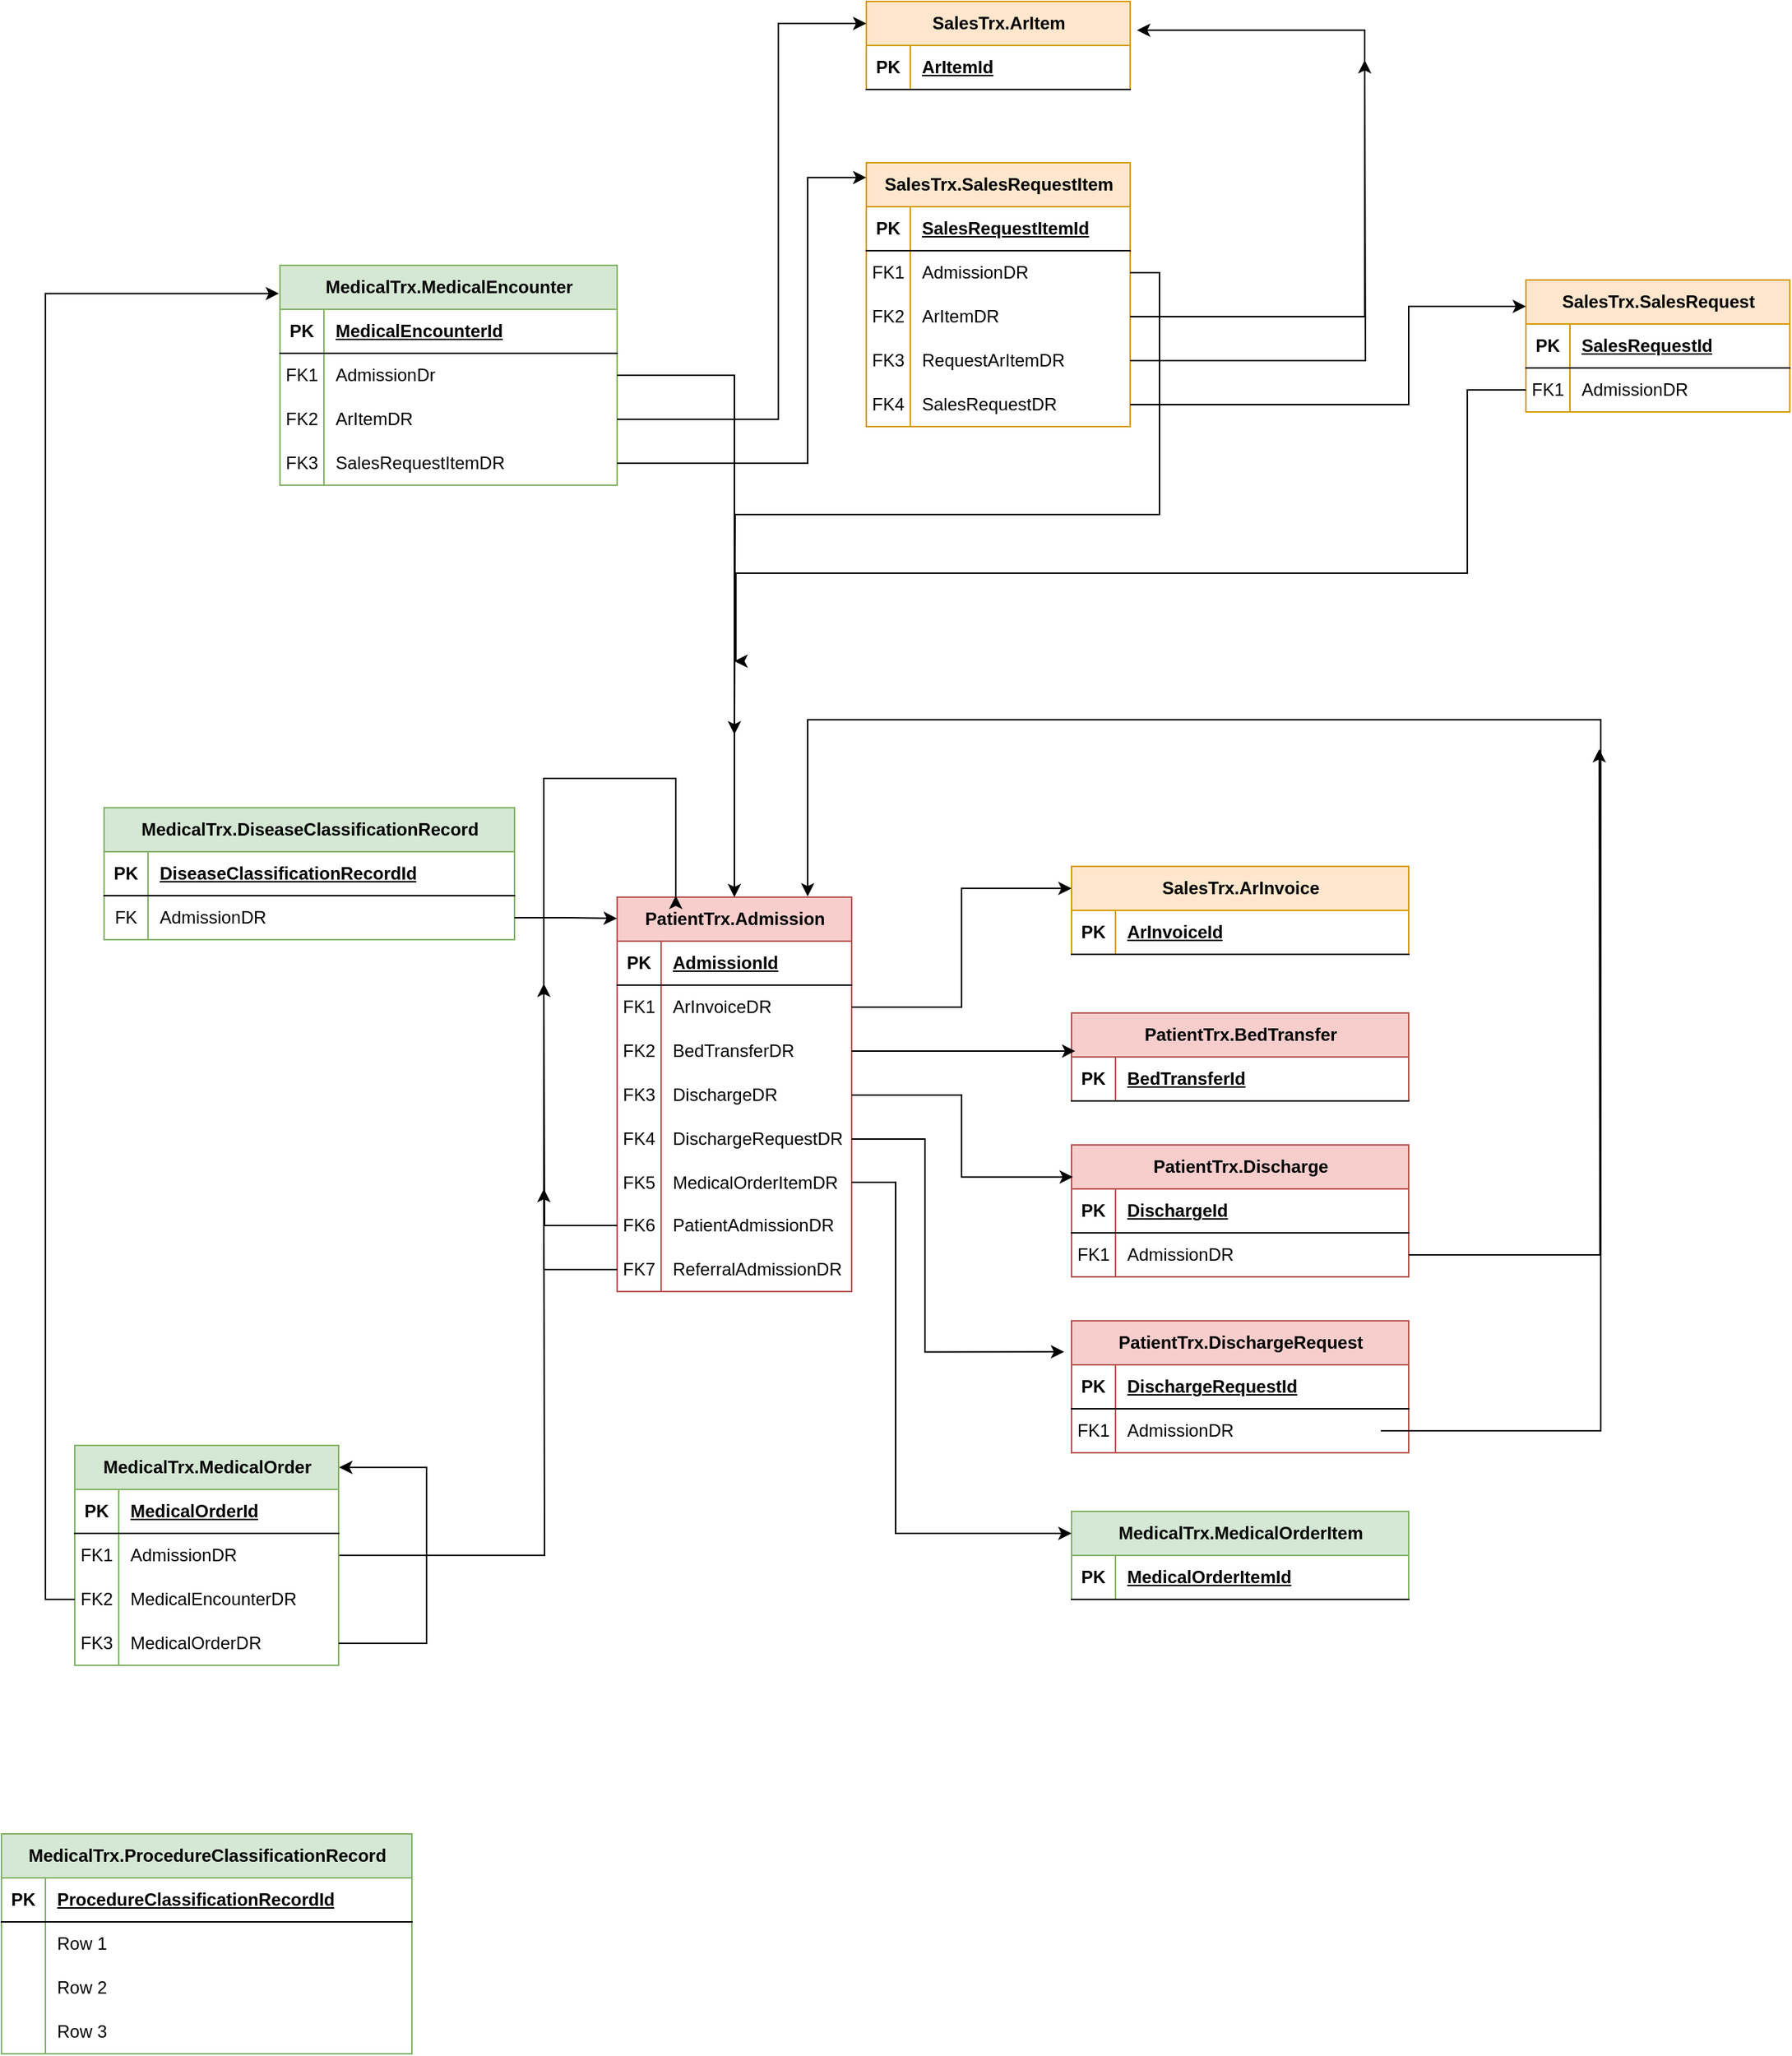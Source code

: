 <mxfile version="24.5.5" type="github">
  <diagram id="C5RBs43oDa-KdzZeNtuy" name="Page-1">
    <mxGraphModel dx="993" dy="483" grid="1" gridSize="10" guides="1" tooltips="1" connect="1" arrows="1" fold="1" page="1" pageScale="1" pageWidth="3300" pageHeight="4681" math="0" shadow="0">
      <root>
        <mxCell id="WIyWlLk6GJQsqaUBKTNV-0" />
        <mxCell id="WIyWlLk6GJQsqaUBKTNV-1" parent="WIyWlLk6GJQsqaUBKTNV-0" />
        <mxCell id="2SCLDkZJ4T4hm4JY7Ien-111" value="PatientTrx.Admission" style="shape=table;startSize=30;container=1;collapsible=1;childLayout=tableLayout;fixedRows=1;rowLines=0;fontStyle=1;align=center;resizeLast=1;html=1;fillColor=#f8cecc;strokeColor=#b85450;" parent="WIyWlLk6GJQsqaUBKTNV-1" vertex="1">
          <mxGeometry x="880" y="871" width="160" height="269" as="geometry" />
        </mxCell>
        <mxCell id="2SCLDkZJ4T4hm4JY7Ien-112" value="" style="shape=tableRow;horizontal=0;startSize=0;swimlaneHead=0;swimlaneBody=0;fillColor=none;collapsible=0;dropTarget=0;points=[[0,0.5],[1,0.5]];portConstraint=eastwest;top=0;left=0;right=0;bottom=1;" parent="2SCLDkZJ4T4hm4JY7Ien-111" vertex="1">
          <mxGeometry y="30" width="160" height="30" as="geometry" />
        </mxCell>
        <mxCell id="2SCLDkZJ4T4hm4JY7Ien-113" value="PK" style="shape=partialRectangle;connectable=0;fillColor=none;top=0;left=0;bottom=0;right=0;fontStyle=1;overflow=hidden;whiteSpace=wrap;html=1;" parent="2SCLDkZJ4T4hm4JY7Ien-112" vertex="1">
          <mxGeometry width="30" height="30" as="geometry">
            <mxRectangle width="30" height="30" as="alternateBounds" />
          </mxGeometry>
        </mxCell>
        <mxCell id="2SCLDkZJ4T4hm4JY7Ien-114" value="AdmissionId" style="shape=partialRectangle;connectable=0;fillColor=none;top=0;left=0;bottom=0;right=0;align=left;spacingLeft=6;fontStyle=5;overflow=hidden;whiteSpace=wrap;html=1;" parent="2SCLDkZJ4T4hm4JY7Ien-112" vertex="1">
          <mxGeometry x="30" width="130" height="30" as="geometry">
            <mxRectangle width="130" height="30" as="alternateBounds" />
          </mxGeometry>
        </mxCell>
        <mxCell id="2SCLDkZJ4T4hm4JY7Ien-115" value="" style="shape=tableRow;horizontal=0;startSize=0;swimlaneHead=0;swimlaneBody=0;fillColor=none;collapsible=0;dropTarget=0;points=[[0,0.5],[1,0.5]];portConstraint=eastwest;top=0;left=0;right=0;bottom=0;" parent="2SCLDkZJ4T4hm4JY7Ien-111" vertex="1">
          <mxGeometry y="60" width="160" height="30" as="geometry" />
        </mxCell>
        <mxCell id="2SCLDkZJ4T4hm4JY7Ien-116" value="FK1" style="shape=partialRectangle;connectable=0;fillColor=none;top=0;left=0;bottom=0;right=0;editable=1;overflow=hidden;whiteSpace=wrap;html=1;" parent="2SCLDkZJ4T4hm4JY7Ien-115" vertex="1">
          <mxGeometry width="30" height="30" as="geometry">
            <mxRectangle width="30" height="30" as="alternateBounds" />
          </mxGeometry>
        </mxCell>
        <mxCell id="2SCLDkZJ4T4hm4JY7Ien-117" value="ArInvoiceDR" style="shape=partialRectangle;connectable=0;fillColor=none;top=0;left=0;bottom=0;right=0;align=left;spacingLeft=6;overflow=hidden;whiteSpace=wrap;html=1;" parent="2SCLDkZJ4T4hm4JY7Ien-115" vertex="1">
          <mxGeometry x="30" width="130" height="30" as="geometry">
            <mxRectangle width="130" height="30" as="alternateBounds" />
          </mxGeometry>
        </mxCell>
        <mxCell id="2SCLDkZJ4T4hm4JY7Ien-118" value="" style="shape=tableRow;horizontal=0;startSize=0;swimlaneHead=0;swimlaneBody=0;fillColor=none;collapsible=0;dropTarget=0;points=[[0,0.5],[1,0.5]];portConstraint=eastwest;top=0;left=0;right=0;bottom=0;" parent="2SCLDkZJ4T4hm4JY7Ien-111" vertex="1">
          <mxGeometry y="90" width="160" height="30" as="geometry" />
        </mxCell>
        <mxCell id="2SCLDkZJ4T4hm4JY7Ien-119" value="FK2" style="shape=partialRectangle;connectable=0;fillColor=none;top=0;left=0;bottom=0;right=0;editable=1;overflow=hidden;whiteSpace=wrap;html=1;" parent="2SCLDkZJ4T4hm4JY7Ien-118" vertex="1">
          <mxGeometry width="30" height="30" as="geometry">
            <mxRectangle width="30" height="30" as="alternateBounds" />
          </mxGeometry>
        </mxCell>
        <mxCell id="2SCLDkZJ4T4hm4JY7Ien-120" value="BedTransferDR" style="shape=partialRectangle;connectable=0;fillColor=none;top=0;left=0;bottom=0;right=0;align=left;spacingLeft=6;overflow=hidden;whiteSpace=wrap;html=1;" parent="2SCLDkZJ4T4hm4JY7Ien-118" vertex="1">
          <mxGeometry x="30" width="130" height="30" as="geometry">
            <mxRectangle width="130" height="30" as="alternateBounds" />
          </mxGeometry>
        </mxCell>
        <mxCell id="2SCLDkZJ4T4hm4JY7Ien-121" value="" style="shape=tableRow;horizontal=0;startSize=0;swimlaneHead=0;swimlaneBody=0;fillColor=none;collapsible=0;dropTarget=0;points=[[0,0.5],[1,0.5]];portConstraint=eastwest;top=0;left=0;right=0;bottom=0;" parent="2SCLDkZJ4T4hm4JY7Ien-111" vertex="1">
          <mxGeometry y="120" width="160" height="30" as="geometry" />
        </mxCell>
        <mxCell id="2SCLDkZJ4T4hm4JY7Ien-122" value="FK3" style="shape=partialRectangle;connectable=0;fillColor=none;top=0;left=0;bottom=0;right=0;editable=1;overflow=hidden;whiteSpace=wrap;html=1;" parent="2SCLDkZJ4T4hm4JY7Ien-121" vertex="1">
          <mxGeometry width="30" height="30" as="geometry">
            <mxRectangle width="30" height="30" as="alternateBounds" />
          </mxGeometry>
        </mxCell>
        <mxCell id="2SCLDkZJ4T4hm4JY7Ien-123" value="DischargeDR" style="shape=partialRectangle;connectable=0;fillColor=none;top=0;left=0;bottom=0;right=0;align=left;spacingLeft=6;overflow=hidden;whiteSpace=wrap;html=1;" parent="2SCLDkZJ4T4hm4JY7Ien-121" vertex="1">
          <mxGeometry x="30" width="130" height="30" as="geometry">
            <mxRectangle width="130" height="30" as="alternateBounds" />
          </mxGeometry>
        </mxCell>
        <mxCell id="2SCLDkZJ4T4hm4JY7Ien-157" value="" style="shape=tableRow;horizontal=0;startSize=0;swimlaneHead=0;swimlaneBody=0;fillColor=none;collapsible=0;dropTarget=0;points=[[0,0.5],[1,0.5]];portConstraint=eastwest;top=0;left=0;right=0;bottom=0;" parent="2SCLDkZJ4T4hm4JY7Ien-111" vertex="1">
          <mxGeometry y="150" width="160" height="30" as="geometry" />
        </mxCell>
        <mxCell id="2SCLDkZJ4T4hm4JY7Ien-158" value="FK4" style="shape=partialRectangle;connectable=0;fillColor=none;top=0;left=0;bottom=0;right=0;editable=1;overflow=hidden;whiteSpace=wrap;html=1;" parent="2SCLDkZJ4T4hm4JY7Ien-157" vertex="1">
          <mxGeometry width="30" height="30" as="geometry">
            <mxRectangle width="30" height="30" as="alternateBounds" />
          </mxGeometry>
        </mxCell>
        <mxCell id="2SCLDkZJ4T4hm4JY7Ien-159" value="DischargeRequestDR" style="shape=partialRectangle;connectable=0;fillColor=none;top=0;left=0;bottom=0;right=0;align=left;spacingLeft=6;overflow=hidden;whiteSpace=wrap;html=1;" parent="2SCLDkZJ4T4hm4JY7Ien-157" vertex="1">
          <mxGeometry x="30" width="130" height="30" as="geometry">
            <mxRectangle width="130" height="30" as="alternateBounds" />
          </mxGeometry>
        </mxCell>
        <mxCell id="2SCLDkZJ4T4hm4JY7Ien-249" value="" style="shape=tableRow;horizontal=0;startSize=0;swimlaneHead=0;swimlaneBody=0;fillColor=none;collapsible=0;dropTarget=0;points=[[0,0.5],[1,0.5]];portConstraint=eastwest;top=0;left=0;right=0;bottom=0;" parent="2SCLDkZJ4T4hm4JY7Ien-111" vertex="1">
          <mxGeometry y="180" width="160" height="29" as="geometry" />
        </mxCell>
        <mxCell id="2SCLDkZJ4T4hm4JY7Ien-250" value="FK5" style="shape=partialRectangle;connectable=0;fillColor=none;top=0;left=0;bottom=0;right=0;editable=1;overflow=hidden;whiteSpace=wrap;html=1;" parent="2SCLDkZJ4T4hm4JY7Ien-249" vertex="1">
          <mxGeometry width="30" height="29" as="geometry">
            <mxRectangle width="30" height="29" as="alternateBounds" />
          </mxGeometry>
        </mxCell>
        <mxCell id="2SCLDkZJ4T4hm4JY7Ien-251" value="MedicalOrderItemDR" style="shape=partialRectangle;connectable=0;fillColor=none;top=0;left=0;bottom=0;right=0;align=left;spacingLeft=6;overflow=hidden;whiteSpace=wrap;html=1;" parent="2SCLDkZJ4T4hm4JY7Ien-249" vertex="1">
          <mxGeometry x="30" width="130" height="29" as="geometry">
            <mxRectangle width="130" height="29" as="alternateBounds" />
          </mxGeometry>
        </mxCell>
        <mxCell id="2SCLDkZJ4T4hm4JY7Ien-270" value="" style="shape=tableRow;horizontal=0;startSize=0;swimlaneHead=0;swimlaneBody=0;fillColor=none;collapsible=0;dropTarget=0;points=[[0,0.5],[1,0.5]];portConstraint=eastwest;top=0;left=0;right=0;bottom=0;" parent="2SCLDkZJ4T4hm4JY7Ien-111" vertex="1">
          <mxGeometry y="209" width="160" height="30" as="geometry" />
        </mxCell>
        <mxCell id="2SCLDkZJ4T4hm4JY7Ien-271" value="FK6" style="shape=partialRectangle;connectable=0;fillColor=none;top=0;left=0;bottom=0;right=0;editable=1;overflow=hidden;whiteSpace=wrap;html=1;" parent="2SCLDkZJ4T4hm4JY7Ien-270" vertex="1">
          <mxGeometry width="30" height="30" as="geometry">
            <mxRectangle width="30" height="30" as="alternateBounds" />
          </mxGeometry>
        </mxCell>
        <mxCell id="2SCLDkZJ4T4hm4JY7Ien-272" value="PatientAdmissionDR" style="shape=partialRectangle;connectable=0;fillColor=none;top=0;left=0;bottom=0;right=0;align=left;spacingLeft=6;overflow=hidden;whiteSpace=wrap;html=1;" parent="2SCLDkZJ4T4hm4JY7Ien-270" vertex="1">
          <mxGeometry x="30" width="130" height="30" as="geometry">
            <mxRectangle width="130" height="30" as="alternateBounds" />
          </mxGeometry>
        </mxCell>
        <mxCell id="2SCLDkZJ4T4hm4JY7Ien-274" value="" style="shape=tableRow;horizontal=0;startSize=0;swimlaneHead=0;swimlaneBody=0;fillColor=none;collapsible=0;dropTarget=0;points=[[0,0.5],[1,0.5]];portConstraint=eastwest;top=0;left=0;right=0;bottom=0;" parent="2SCLDkZJ4T4hm4JY7Ien-111" vertex="1">
          <mxGeometry y="239" width="160" height="30" as="geometry" />
        </mxCell>
        <mxCell id="2SCLDkZJ4T4hm4JY7Ien-275" value="FK7" style="shape=partialRectangle;connectable=0;fillColor=none;top=0;left=0;bottom=0;right=0;editable=1;overflow=hidden;whiteSpace=wrap;html=1;" parent="2SCLDkZJ4T4hm4JY7Ien-274" vertex="1">
          <mxGeometry width="30" height="30" as="geometry">
            <mxRectangle width="30" height="30" as="alternateBounds" />
          </mxGeometry>
        </mxCell>
        <mxCell id="2SCLDkZJ4T4hm4JY7Ien-276" value="ReferralAdmissionDR" style="shape=partialRectangle;connectable=0;fillColor=none;top=0;left=0;bottom=0;right=0;align=left;spacingLeft=6;overflow=hidden;whiteSpace=wrap;html=1;" parent="2SCLDkZJ4T4hm4JY7Ien-274" vertex="1">
          <mxGeometry x="30" width="130" height="30" as="geometry">
            <mxRectangle width="130" height="30" as="alternateBounds" />
          </mxGeometry>
        </mxCell>
        <mxCell id="2SCLDkZJ4T4hm4JY7Ien-125" value="&lt;span style=&quot;text-wrap: wrap;&quot;&gt;MedicalTrx.DiseaseClassificationRecord&lt;/span&gt;" style="shape=table;startSize=30;container=1;collapsible=1;childLayout=tableLayout;fixedRows=1;rowLines=0;fontStyle=1;align=center;resizeLast=1;html=1;fillColor=#d5e8d4;strokeColor=#82b366;" parent="WIyWlLk6GJQsqaUBKTNV-1" vertex="1">
          <mxGeometry x="530" y="810" width="280" height="90" as="geometry" />
        </mxCell>
        <mxCell id="2SCLDkZJ4T4hm4JY7Ien-126" value="" style="shape=tableRow;horizontal=0;startSize=0;swimlaneHead=0;swimlaneBody=0;fillColor=none;collapsible=0;dropTarget=0;points=[[0,0.5],[1,0.5]];portConstraint=eastwest;top=0;left=0;right=0;bottom=1;" parent="2SCLDkZJ4T4hm4JY7Ien-125" vertex="1">
          <mxGeometry y="30" width="280" height="30" as="geometry" />
        </mxCell>
        <mxCell id="2SCLDkZJ4T4hm4JY7Ien-127" value="PK" style="shape=partialRectangle;connectable=0;fillColor=none;top=0;left=0;bottom=0;right=0;fontStyle=1;overflow=hidden;whiteSpace=wrap;html=1;" parent="2SCLDkZJ4T4hm4JY7Ien-126" vertex="1">
          <mxGeometry width="30" height="30" as="geometry">
            <mxRectangle width="30" height="30" as="alternateBounds" />
          </mxGeometry>
        </mxCell>
        <mxCell id="2SCLDkZJ4T4hm4JY7Ien-128" value="DiseaseClassificationRecordId" style="shape=partialRectangle;connectable=0;fillColor=none;top=0;left=0;bottom=0;right=0;align=left;spacingLeft=6;fontStyle=5;overflow=hidden;whiteSpace=wrap;html=1;" parent="2SCLDkZJ4T4hm4JY7Ien-126" vertex="1">
          <mxGeometry x="30" width="250" height="30" as="geometry">
            <mxRectangle width="250" height="30" as="alternateBounds" />
          </mxGeometry>
        </mxCell>
        <mxCell id="2SCLDkZJ4T4hm4JY7Ien-129" value="" style="shape=tableRow;horizontal=0;startSize=0;swimlaneHead=0;swimlaneBody=0;fillColor=none;collapsible=0;dropTarget=0;points=[[0,0.5],[1,0.5]];portConstraint=eastwest;top=0;left=0;right=0;bottom=0;" parent="2SCLDkZJ4T4hm4JY7Ien-125" vertex="1">
          <mxGeometry y="60" width="280" height="30" as="geometry" />
        </mxCell>
        <mxCell id="2SCLDkZJ4T4hm4JY7Ien-130" value="FK" style="shape=partialRectangle;connectable=0;fillColor=none;top=0;left=0;bottom=0;right=0;editable=1;overflow=hidden;whiteSpace=wrap;html=1;" parent="2SCLDkZJ4T4hm4JY7Ien-129" vertex="1">
          <mxGeometry width="30" height="30" as="geometry">
            <mxRectangle width="30" height="30" as="alternateBounds" />
          </mxGeometry>
        </mxCell>
        <mxCell id="2SCLDkZJ4T4hm4JY7Ien-131" value="AdmissionDR" style="shape=partialRectangle;connectable=0;fillColor=none;top=0;left=0;bottom=0;right=0;align=left;spacingLeft=6;overflow=hidden;whiteSpace=wrap;html=1;strokeColor=#97D077;" parent="2SCLDkZJ4T4hm4JY7Ien-129" vertex="1">
          <mxGeometry x="30" width="250" height="30" as="geometry">
            <mxRectangle width="250" height="30" as="alternateBounds" />
          </mxGeometry>
        </mxCell>
        <mxCell id="2SCLDkZJ4T4hm4JY7Ien-142" value="SalesTrx.ArInvoice" style="shape=table;startSize=30;container=1;collapsible=1;childLayout=tableLayout;fixedRows=1;rowLines=0;fontStyle=1;align=center;resizeLast=1;html=1;fillColor=#ffe6cc;strokeColor=#d79b00;" parent="WIyWlLk6GJQsqaUBKTNV-1" vertex="1">
          <mxGeometry x="1190" y="850" width="230" height="60" as="geometry" />
        </mxCell>
        <mxCell id="2SCLDkZJ4T4hm4JY7Ien-143" value="" style="shape=tableRow;horizontal=0;startSize=0;swimlaneHead=0;swimlaneBody=0;fillColor=none;collapsible=0;dropTarget=0;points=[[0,0.5],[1,0.5]];portConstraint=eastwest;top=0;left=0;right=0;bottom=1;" parent="2SCLDkZJ4T4hm4JY7Ien-142" vertex="1">
          <mxGeometry y="30" width="230" height="30" as="geometry" />
        </mxCell>
        <mxCell id="2SCLDkZJ4T4hm4JY7Ien-144" value="PK" style="shape=partialRectangle;connectable=0;fillColor=none;top=0;left=0;bottom=0;right=0;fontStyle=1;overflow=hidden;whiteSpace=wrap;html=1;" parent="2SCLDkZJ4T4hm4JY7Ien-143" vertex="1">
          <mxGeometry width="30" height="30" as="geometry">
            <mxRectangle width="30" height="30" as="alternateBounds" />
          </mxGeometry>
        </mxCell>
        <mxCell id="2SCLDkZJ4T4hm4JY7Ien-145" value="ArInvoiceId" style="shape=partialRectangle;connectable=0;fillColor=none;top=0;left=0;bottom=0;right=0;align=left;spacingLeft=6;fontStyle=5;overflow=hidden;whiteSpace=wrap;html=1;" parent="2SCLDkZJ4T4hm4JY7Ien-143" vertex="1">
          <mxGeometry x="30" width="200" height="30" as="geometry">
            <mxRectangle width="200" height="30" as="alternateBounds" />
          </mxGeometry>
        </mxCell>
        <mxCell id="2SCLDkZJ4T4hm4JY7Ien-163" value="PatientTrx.BedTransfer" style="shape=table;startSize=30;container=1;collapsible=1;childLayout=tableLayout;fixedRows=1;rowLines=0;fontStyle=1;align=center;resizeLast=1;html=1;fillColor=#f8cecc;strokeColor=#b85450;" parent="WIyWlLk6GJQsqaUBKTNV-1" vertex="1">
          <mxGeometry x="1190" y="950" width="230" height="60" as="geometry" />
        </mxCell>
        <mxCell id="2SCLDkZJ4T4hm4JY7Ien-164" value="" style="shape=tableRow;horizontal=0;startSize=0;swimlaneHead=0;swimlaneBody=0;fillColor=none;collapsible=0;dropTarget=0;points=[[0,0.5],[1,0.5]];portConstraint=eastwest;top=0;left=0;right=0;bottom=1;" parent="2SCLDkZJ4T4hm4JY7Ien-163" vertex="1">
          <mxGeometry y="30" width="230" height="30" as="geometry" />
        </mxCell>
        <mxCell id="2SCLDkZJ4T4hm4JY7Ien-165" value="PK" style="shape=partialRectangle;connectable=0;fillColor=none;top=0;left=0;bottom=0;right=0;fontStyle=1;overflow=hidden;whiteSpace=wrap;html=1;" parent="2SCLDkZJ4T4hm4JY7Ien-164" vertex="1">
          <mxGeometry width="30" height="30" as="geometry">
            <mxRectangle width="30" height="30" as="alternateBounds" />
          </mxGeometry>
        </mxCell>
        <mxCell id="2SCLDkZJ4T4hm4JY7Ien-166" value="BedTransferId" style="shape=partialRectangle;connectable=0;fillColor=none;top=0;left=0;bottom=0;right=0;align=left;spacingLeft=6;fontStyle=5;overflow=hidden;whiteSpace=wrap;html=1;" parent="2SCLDkZJ4T4hm4JY7Ien-164" vertex="1">
          <mxGeometry x="30" width="200" height="30" as="geometry">
            <mxRectangle width="200" height="30" as="alternateBounds" />
          </mxGeometry>
        </mxCell>
        <mxCell id="2SCLDkZJ4T4hm4JY7Ien-232" value="PatientTrx.DischargeRequest" style="shape=table;startSize=30;container=1;collapsible=1;childLayout=tableLayout;fixedRows=1;rowLines=0;fontStyle=1;align=center;resizeLast=1;html=1;fillColor=#f8cecc;strokeColor=#b85450;" parent="WIyWlLk6GJQsqaUBKTNV-1" vertex="1">
          <mxGeometry x="1190" y="1160" width="230" height="90" as="geometry" />
        </mxCell>
        <mxCell id="2SCLDkZJ4T4hm4JY7Ien-233" value="" style="shape=tableRow;horizontal=0;startSize=0;swimlaneHead=0;swimlaneBody=0;fillColor=none;collapsible=0;dropTarget=0;points=[[0,0.5],[1,0.5]];portConstraint=eastwest;top=0;left=0;right=0;bottom=1;" parent="2SCLDkZJ4T4hm4JY7Ien-232" vertex="1">
          <mxGeometry y="30" width="230" height="30" as="geometry" />
        </mxCell>
        <mxCell id="2SCLDkZJ4T4hm4JY7Ien-234" value="PK" style="shape=partialRectangle;connectable=0;fillColor=none;top=0;left=0;bottom=0;right=0;fontStyle=1;overflow=hidden;whiteSpace=wrap;html=1;" parent="2SCLDkZJ4T4hm4JY7Ien-233" vertex="1">
          <mxGeometry width="30" height="30" as="geometry">
            <mxRectangle width="30" height="30" as="alternateBounds" />
          </mxGeometry>
        </mxCell>
        <mxCell id="2SCLDkZJ4T4hm4JY7Ien-235" value="DischargeRequestId" style="shape=partialRectangle;connectable=0;fillColor=none;top=0;left=0;bottom=0;right=0;align=left;spacingLeft=6;fontStyle=5;overflow=hidden;whiteSpace=wrap;html=1;" parent="2SCLDkZJ4T4hm4JY7Ien-233" vertex="1">
          <mxGeometry x="30" width="200" height="30" as="geometry">
            <mxRectangle width="200" height="30" as="alternateBounds" />
          </mxGeometry>
        </mxCell>
        <mxCell id="2SCLDkZJ4T4hm4JY7Ien-218" value="" style="shape=tableRow;horizontal=0;startSize=0;swimlaneHead=0;swimlaneBody=0;fillColor=none;collapsible=0;dropTarget=0;points=[[0,0.5],[1,0.5]];portConstraint=eastwest;top=0;left=0;right=0;bottom=0;" parent="2SCLDkZJ4T4hm4JY7Ien-232" vertex="1">
          <mxGeometry y="60" width="230" height="30" as="geometry" />
        </mxCell>
        <mxCell id="2SCLDkZJ4T4hm4JY7Ien-219" value="FK1" style="shape=partialRectangle;connectable=0;fillColor=none;top=0;left=0;bottom=0;right=0;editable=1;overflow=hidden;whiteSpace=wrap;html=1;" parent="2SCLDkZJ4T4hm4JY7Ien-218" vertex="1">
          <mxGeometry width="30" height="30" as="geometry">
            <mxRectangle width="30" height="30" as="alternateBounds" />
          </mxGeometry>
        </mxCell>
        <mxCell id="2SCLDkZJ4T4hm4JY7Ien-220" value="AdmissionDR" style="shape=partialRectangle;connectable=0;fillColor=none;top=0;left=0;bottom=0;right=0;align=left;spacingLeft=6;overflow=hidden;whiteSpace=wrap;html=1;" parent="2SCLDkZJ4T4hm4JY7Ien-218" vertex="1">
          <mxGeometry x="30" width="200" height="30" as="geometry">
            <mxRectangle width="200" height="30" as="alternateBounds" />
          </mxGeometry>
        </mxCell>
        <mxCell id="2SCLDkZJ4T4hm4JY7Ien-252" value="MedicalTrx.MedicalOrderItem" style="shape=table;startSize=30;container=1;collapsible=1;childLayout=tableLayout;fixedRows=1;rowLines=0;fontStyle=1;align=center;resizeLast=1;html=1;fillColor=#d5e8d4;strokeColor=#82b366;" parent="WIyWlLk6GJQsqaUBKTNV-1" vertex="1">
          <mxGeometry x="1190" y="1290" width="230" height="60" as="geometry" />
        </mxCell>
        <mxCell id="2SCLDkZJ4T4hm4JY7Ien-253" value="" style="shape=tableRow;horizontal=0;startSize=0;swimlaneHead=0;swimlaneBody=0;fillColor=none;collapsible=0;dropTarget=0;points=[[0,0.5],[1,0.5]];portConstraint=eastwest;top=0;left=0;right=0;bottom=1;" parent="2SCLDkZJ4T4hm4JY7Ien-252" vertex="1">
          <mxGeometry y="30" width="230" height="30" as="geometry" />
        </mxCell>
        <mxCell id="2SCLDkZJ4T4hm4JY7Ien-254" value="PK" style="shape=partialRectangle;connectable=0;fillColor=none;top=0;left=0;bottom=0;right=0;fontStyle=1;overflow=hidden;whiteSpace=wrap;html=1;" parent="2SCLDkZJ4T4hm4JY7Ien-253" vertex="1">
          <mxGeometry width="30" height="30" as="geometry">
            <mxRectangle width="30" height="30" as="alternateBounds" />
          </mxGeometry>
        </mxCell>
        <mxCell id="2SCLDkZJ4T4hm4JY7Ien-255" value="MedicalOrderItemId" style="shape=partialRectangle;connectable=0;fillColor=none;top=0;left=0;bottom=0;right=0;align=left;spacingLeft=6;fontStyle=5;overflow=hidden;whiteSpace=wrap;html=1;" parent="2SCLDkZJ4T4hm4JY7Ien-253" vertex="1">
          <mxGeometry x="30" width="200" height="30" as="geometry">
            <mxRectangle width="200" height="30" as="alternateBounds" />
          </mxGeometry>
        </mxCell>
        <mxCell id="2SCLDkZJ4T4hm4JY7Ien-282" value="PatientTrx.Discharge" style="shape=table;startSize=30;container=1;collapsible=1;childLayout=tableLayout;fixedRows=1;rowLines=0;fontStyle=1;align=center;resizeLast=1;html=1;fillColor=#f8cecc;strokeColor=#b85450;" parent="WIyWlLk6GJQsqaUBKTNV-1" vertex="1">
          <mxGeometry x="1190" y="1040" width="230" height="90" as="geometry" />
        </mxCell>
        <mxCell id="2SCLDkZJ4T4hm4JY7Ien-283" value="" style="shape=tableRow;horizontal=0;startSize=0;swimlaneHead=0;swimlaneBody=0;fillColor=none;collapsible=0;dropTarget=0;points=[[0,0.5],[1,0.5]];portConstraint=eastwest;top=0;left=0;right=0;bottom=1;" parent="2SCLDkZJ4T4hm4JY7Ien-282" vertex="1">
          <mxGeometry y="30" width="230" height="30" as="geometry" />
        </mxCell>
        <mxCell id="2SCLDkZJ4T4hm4JY7Ien-284" value="PK" style="shape=partialRectangle;connectable=0;fillColor=none;top=0;left=0;bottom=0;right=0;fontStyle=1;overflow=hidden;whiteSpace=wrap;html=1;" parent="2SCLDkZJ4T4hm4JY7Ien-283" vertex="1">
          <mxGeometry width="30" height="30" as="geometry">
            <mxRectangle width="30" height="30" as="alternateBounds" />
          </mxGeometry>
        </mxCell>
        <mxCell id="2SCLDkZJ4T4hm4JY7Ien-285" value="DischargeId" style="shape=partialRectangle;connectable=0;fillColor=none;top=0;left=0;bottom=0;right=0;align=left;spacingLeft=6;fontStyle=5;overflow=hidden;whiteSpace=wrap;html=1;" parent="2SCLDkZJ4T4hm4JY7Ien-283" vertex="1">
          <mxGeometry x="30" width="200" height="30" as="geometry">
            <mxRectangle width="200" height="30" as="alternateBounds" />
          </mxGeometry>
        </mxCell>
        <mxCell id="2SCLDkZJ4T4hm4JY7Ien-286" value="" style="shape=tableRow;horizontal=0;startSize=0;swimlaneHead=0;swimlaneBody=0;fillColor=none;collapsible=0;dropTarget=0;points=[[0,0.5],[1,0.5]];portConstraint=eastwest;top=0;left=0;right=0;bottom=0;" parent="2SCLDkZJ4T4hm4JY7Ien-282" vertex="1">
          <mxGeometry y="60" width="230" height="30" as="geometry" />
        </mxCell>
        <mxCell id="2SCLDkZJ4T4hm4JY7Ien-287" value="FK1" style="shape=partialRectangle;connectable=0;fillColor=none;top=0;left=0;bottom=0;right=0;editable=1;overflow=hidden;whiteSpace=wrap;html=1;" parent="2SCLDkZJ4T4hm4JY7Ien-286" vertex="1">
          <mxGeometry width="30" height="30" as="geometry">
            <mxRectangle width="30" height="30" as="alternateBounds" />
          </mxGeometry>
        </mxCell>
        <mxCell id="2SCLDkZJ4T4hm4JY7Ien-288" value="AdmissionDR" style="shape=partialRectangle;connectable=0;fillColor=none;top=0;left=0;bottom=0;right=0;align=left;spacingLeft=6;overflow=hidden;whiteSpace=wrap;html=1;" parent="2SCLDkZJ4T4hm4JY7Ien-286" vertex="1">
          <mxGeometry x="30" width="200" height="30" as="geometry">
            <mxRectangle width="200" height="30" as="alternateBounds" />
          </mxGeometry>
        </mxCell>
        <mxCell id="2SCLDkZJ4T4hm4JY7Ien-302" style="edgeStyle=orthogonalEdgeStyle;rounded=0;orthogonalLoop=1;jettySize=auto;html=1;exitX=0;exitY=0.5;exitDx=0;exitDy=0;" parent="WIyWlLk6GJQsqaUBKTNV-1" source="2SCLDkZJ4T4hm4JY7Ien-274" edge="1">
          <mxGeometry relative="1" as="geometry">
            <mxPoint x="920" y="870" as="targetPoint" />
            <Array as="points">
              <mxPoint x="830" y="1125" />
              <mxPoint x="830" y="790" />
              <mxPoint x="920" y="790" />
              <mxPoint x="920" y="871" />
            </Array>
          </mxGeometry>
        </mxCell>
        <mxCell id="2SCLDkZJ4T4hm4JY7Ien-295" style="edgeStyle=orthogonalEdgeStyle;rounded=0;orthogonalLoop=1;jettySize=auto;html=1;exitX=1;exitY=0.5;exitDx=0;exitDy=0;entryX=0;entryY=0.25;entryDx=0;entryDy=0;" parent="WIyWlLk6GJQsqaUBKTNV-1" source="2SCLDkZJ4T4hm4JY7Ien-115" target="2SCLDkZJ4T4hm4JY7Ien-142" edge="1">
          <mxGeometry relative="1" as="geometry" />
        </mxCell>
        <mxCell id="2SCLDkZJ4T4hm4JY7Ien-296" style="edgeStyle=orthogonalEdgeStyle;rounded=0;orthogonalLoop=1;jettySize=auto;html=1;exitX=1;exitY=0.5;exitDx=0;exitDy=0;entryX=0.011;entryY=-0.135;entryDx=0;entryDy=0;entryPerimeter=0;" parent="WIyWlLk6GJQsqaUBKTNV-1" source="2SCLDkZJ4T4hm4JY7Ien-118" target="2SCLDkZJ4T4hm4JY7Ien-164" edge="1">
          <mxGeometry relative="1" as="geometry" />
        </mxCell>
        <mxCell id="2SCLDkZJ4T4hm4JY7Ien-297" style="edgeStyle=orthogonalEdgeStyle;rounded=0;orthogonalLoop=1;jettySize=auto;html=1;exitX=1;exitY=0.5;exitDx=0;exitDy=0;entryX=0.004;entryY=-0.27;entryDx=0;entryDy=0;entryPerimeter=0;" parent="WIyWlLk6GJQsqaUBKTNV-1" source="2SCLDkZJ4T4hm4JY7Ien-121" target="2SCLDkZJ4T4hm4JY7Ien-283" edge="1">
          <mxGeometry relative="1" as="geometry" />
        </mxCell>
        <mxCell id="2SCLDkZJ4T4hm4JY7Ien-298" style="edgeStyle=orthogonalEdgeStyle;rounded=0;orthogonalLoop=1;jettySize=auto;html=1;exitX=1;exitY=0.5;exitDx=0;exitDy=0;entryX=-0.022;entryY=-0.295;entryDx=0;entryDy=0;entryPerimeter=0;" parent="WIyWlLk6GJQsqaUBKTNV-1" source="2SCLDkZJ4T4hm4JY7Ien-157" target="2SCLDkZJ4T4hm4JY7Ien-233" edge="1">
          <mxGeometry relative="1" as="geometry">
            <Array as="points">
              <mxPoint x="1090" y="1036" />
              <mxPoint x="1090" y="1181" />
            </Array>
          </mxGeometry>
        </mxCell>
        <mxCell id="2SCLDkZJ4T4hm4JY7Ien-299" style="edgeStyle=orthogonalEdgeStyle;rounded=0;orthogonalLoop=1;jettySize=auto;html=1;exitX=1;exitY=0.5;exitDx=0;exitDy=0;entryX=0;entryY=0.25;entryDx=0;entryDy=0;" parent="WIyWlLk6GJQsqaUBKTNV-1" source="2SCLDkZJ4T4hm4JY7Ien-249" target="2SCLDkZJ4T4hm4JY7Ien-252" edge="1">
          <mxGeometry relative="1" as="geometry">
            <Array as="points">
              <mxPoint x="1070" y="1066" />
              <mxPoint x="1070" y="1305" />
            </Array>
          </mxGeometry>
        </mxCell>
        <mxCell id="2SCLDkZJ4T4hm4JY7Ien-307" style="edgeStyle=orthogonalEdgeStyle;rounded=0;orthogonalLoop=1;jettySize=auto;html=1;exitX=1;exitY=0.5;exitDx=0;exitDy=0;entryX=0.931;entryY=-0.002;entryDx=0;entryDy=0;entryPerimeter=0;" parent="WIyWlLk6GJQsqaUBKTNV-1" edge="1">
          <mxGeometry relative="1" as="geometry">
            <mxPoint x="1401.04" y="1235" as="sourcePoint" />
            <mxPoint x="1010" y="870.462" as="targetPoint" />
            <Array as="points">
              <mxPoint x="1551.04" y="1235" />
              <mxPoint x="1551.04" y="750" />
              <mxPoint x="1010.04" y="750" />
            </Array>
          </mxGeometry>
        </mxCell>
        <mxCell id="2SCLDkZJ4T4hm4JY7Ien-309" style="edgeStyle=orthogonalEdgeStyle;rounded=0;orthogonalLoop=1;jettySize=auto;html=1;exitX=1;exitY=0.5;exitDx=0;exitDy=0;entryX=-0.001;entryY=0.054;entryDx=0;entryDy=0;entryPerimeter=0;" parent="WIyWlLk6GJQsqaUBKTNV-1" source="2SCLDkZJ4T4hm4JY7Ien-129" target="2SCLDkZJ4T4hm4JY7Ien-111" edge="1">
          <mxGeometry relative="1" as="geometry" />
        </mxCell>
        <mxCell id="2SCLDkZJ4T4hm4JY7Ien-310" value="MedicalTrx.MedicalEncounter" style="shape=table;startSize=30;container=1;collapsible=1;childLayout=tableLayout;fixedRows=1;rowLines=0;fontStyle=1;align=center;resizeLast=1;html=1;fillColor=#d5e8d4;strokeColor=#82b366;" parent="WIyWlLk6GJQsqaUBKTNV-1" vertex="1">
          <mxGeometry x="650" y="440" width="230" height="150" as="geometry" />
        </mxCell>
        <mxCell id="2SCLDkZJ4T4hm4JY7Ien-311" value="" style="shape=tableRow;horizontal=0;startSize=0;swimlaneHead=0;swimlaneBody=0;fillColor=none;collapsible=0;dropTarget=0;points=[[0,0.5],[1,0.5]];portConstraint=eastwest;top=0;left=0;right=0;bottom=1;" parent="2SCLDkZJ4T4hm4JY7Ien-310" vertex="1">
          <mxGeometry y="30" width="230" height="30" as="geometry" />
        </mxCell>
        <mxCell id="2SCLDkZJ4T4hm4JY7Ien-312" value="PK" style="shape=partialRectangle;connectable=0;fillColor=none;top=0;left=0;bottom=0;right=0;fontStyle=1;overflow=hidden;whiteSpace=wrap;html=1;" parent="2SCLDkZJ4T4hm4JY7Ien-311" vertex="1">
          <mxGeometry width="30" height="30" as="geometry">
            <mxRectangle width="30" height="30" as="alternateBounds" />
          </mxGeometry>
        </mxCell>
        <mxCell id="2SCLDkZJ4T4hm4JY7Ien-313" value="MedicalEncounterId" style="shape=partialRectangle;connectable=0;fillColor=none;top=0;left=0;bottom=0;right=0;align=left;spacingLeft=6;fontStyle=5;overflow=hidden;whiteSpace=wrap;html=1;" parent="2SCLDkZJ4T4hm4JY7Ien-311" vertex="1">
          <mxGeometry x="30" width="200" height="30" as="geometry">
            <mxRectangle width="200" height="30" as="alternateBounds" />
          </mxGeometry>
        </mxCell>
        <mxCell id="2SCLDkZJ4T4hm4JY7Ien-314" value="" style="shape=tableRow;horizontal=0;startSize=0;swimlaneHead=0;swimlaneBody=0;fillColor=none;collapsible=0;dropTarget=0;points=[[0,0.5],[1,0.5]];portConstraint=eastwest;top=0;left=0;right=0;bottom=0;" parent="2SCLDkZJ4T4hm4JY7Ien-310" vertex="1">
          <mxGeometry y="60" width="230" height="30" as="geometry" />
        </mxCell>
        <mxCell id="2SCLDkZJ4T4hm4JY7Ien-315" value="FK1" style="shape=partialRectangle;connectable=0;fillColor=none;top=0;left=0;bottom=0;right=0;editable=1;overflow=hidden;whiteSpace=wrap;html=1;" parent="2SCLDkZJ4T4hm4JY7Ien-314" vertex="1">
          <mxGeometry width="30" height="30" as="geometry">
            <mxRectangle width="30" height="30" as="alternateBounds" />
          </mxGeometry>
        </mxCell>
        <mxCell id="2SCLDkZJ4T4hm4JY7Ien-316" value="AdmissionDr" style="shape=partialRectangle;connectable=0;fillColor=none;top=0;left=0;bottom=0;right=0;align=left;spacingLeft=6;overflow=hidden;whiteSpace=wrap;html=1;" parent="2SCLDkZJ4T4hm4JY7Ien-314" vertex="1">
          <mxGeometry x="30" width="200" height="30" as="geometry">
            <mxRectangle width="200" height="30" as="alternateBounds" />
          </mxGeometry>
        </mxCell>
        <mxCell id="2SCLDkZJ4T4hm4JY7Ien-317" value="" style="shape=tableRow;horizontal=0;startSize=0;swimlaneHead=0;swimlaneBody=0;fillColor=none;collapsible=0;dropTarget=0;points=[[0,0.5],[1,0.5]];portConstraint=eastwest;top=0;left=0;right=0;bottom=0;" parent="2SCLDkZJ4T4hm4JY7Ien-310" vertex="1">
          <mxGeometry y="90" width="230" height="30" as="geometry" />
        </mxCell>
        <mxCell id="2SCLDkZJ4T4hm4JY7Ien-318" value="FK2" style="shape=partialRectangle;connectable=0;fillColor=none;top=0;left=0;bottom=0;right=0;editable=1;overflow=hidden;whiteSpace=wrap;html=1;" parent="2SCLDkZJ4T4hm4JY7Ien-317" vertex="1">
          <mxGeometry width="30" height="30" as="geometry">
            <mxRectangle width="30" height="30" as="alternateBounds" />
          </mxGeometry>
        </mxCell>
        <mxCell id="2SCLDkZJ4T4hm4JY7Ien-319" value="ArItemDR" style="shape=partialRectangle;connectable=0;fillColor=none;top=0;left=0;bottom=0;right=0;align=left;spacingLeft=6;overflow=hidden;whiteSpace=wrap;html=1;" parent="2SCLDkZJ4T4hm4JY7Ien-317" vertex="1">
          <mxGeometry x="30" width="200" height="30" as="geometry">
            <mxRectangle width="200" height="30" as="alternateBounds" />
          </mxGeometry>
        </mxCell>
        <mxCell id="2SCLDkZJ4T4hm4JY7Ien-320" value="" style="shape=tableRow;horizontal=0;startSize=0;swimlaneHead=0;swimlaneBody=0;fillColor=none;collapsible=0;dropTarget=0;points=[[0,0.5],[1,0.5]];portConstraint=eastwest;top=0;left=0;right=0;bottom=0;" parent="2SCLDkZJ4T4hm4JY7Ien-310" vertex="1">
          <mxGeometry y="120" width="230" height="30" as="geometry" />
        </mxCell>
        <mxCell id="2SCLDkZJ4T4hm4JY7Ien-321" value="FK3" style="shape=partialRectangle;connectable=0;fillColor=none;top=0;left=0;bottom=0;right=0;editable=1;overflow=hidden;whiteSpace=wrap;html=1;" parent="2SCLDkZJ4T4hm4JY7Ien-320" vertex="1">
          <mxGeometry width="30" height="30" as="geometry">
            <mxRectangle width="30" height="30" as="alternateBounds" />
          </mxGeometry>
        </mxCell>
        <mxCell id="2SCLDkZJ4T4hm4JY7Ien-322" value="SalesRequestItemDR" style="shape=partialRectangle;connectable=0;fillColor=none;top=0;left=0;bottom=0;right=0;align=left;spacingLeft=6;overflow=hidden;whiteSpace=wrap;html=1;" parent="2SCLDkZJ4T4hm4JY7Ien-320" vertex="1">
          <mxGeometry x="30" width="200" height="30" as="geometry">
            <mxRectangle width="200" height="30" as="alternateBounds" />
          </mxGeometry>
        </mxCell>
        <mxCell id="2SCLDkZJ4T4hm4JY7Ien-326" style="edgeStyle=orthogonalEdgeStyle;rounded=0;orthogonalLoop=1;jettySize=auto;html=1;exitX=1;exitY=0.5;exitDx=0;exitDy=0;entryX=0.5;entryY=0;entryDx=0;entryDy=0;" parent="WIyWlLk6GJQsqaUBKTNV-1" source="2SCLDkZJ4T4hm4JY7Ien-314" target="2SCLDkZJ4T4hm4JY7Ien-111" edge="1">
          <mxGeometry relative="1" as="geometry" />
        </mxCell>
        <mxCell id="2SCLDkZJ4T4hm4JY7Ien-327" value="SalesTrx.ArItem" style="shape=table;startSize=30;container=1;collapsible=1;childLayout=tableLayout;fixedRows=1;rowLines=0;fontStyle=1;align=center;resizeLast=1;html=1;fillColor=#ffe6cc;strokeColor=#d79b00;" parent="WIyWlLk6GJQsqaUBKTNV-1" vertex="1">
          <mxGeometry x="1050" y="260" width="180" height="60" as="geometry" />
        </mxCell>
        <mxCell id="2SCLDkZJ4T4hm4JY7Ien-328" value="" style="shape=tableRow;horizontal=0;startSize=0;swimlaneHead=0;swimlaneBody=0;fillColor=none;collapsible=0;dropTarget=0;points=[[0,0.5],[1,0.5]];portConstraint=eastwest;top=0;left=0;right=0;bottom=1;" parent="2SCLDkZJ4T4hm4JY7Ien-327" vertex="1">
          <mxGeometry y="30" width="180" height="30" as="geometry" />
        </mxCell>
        <mxCell id="2SCLDkZJ4T4hm4JY7Ien-329" value="PK" style="shape=partialRectangle;connectable=0;fillColor=none;top=0;left=0;bottom=0;right=0;fontStyle=1;overflow=hidden;whiteSpace=wrap;html=1;" parent="2SCLDkZJ4T4hm4JY7Ien-328" vertex="1">
          <mxGeometry width="30" height="30" as="geometry">
            <mxRectangle width="30" height="30" as="alternateBounds" />
          </mxGeometry>
        </mxCell>
        <mxCell id="2SCLDkZJ4T4hm4JY7Ien-330" value="ArItemId" style="shape=partialRectangle;connectable=0;fillColor=none;top=0;left=0;bottom=0;right=0;align=left;spacingLeft=6;fontStyle=5;overflow=hidden;whiteSpace=wrap;html=1;" parent="2SCLDkZJ4T4hm4JY7Ien-328" vertex="1">
          <mxGeometry x="30" width="150" height="30" as="geometry">
            <mxRectangle width="150" height="30" as="alternateBounds" />
          </mxGeometry>
        </mxCell>
        <mxCell id="2SCLDkZJ4T4hm4JY7Ien-340" style="edgeStyle=orthogonalEdgeStyle;rounded=0;orthogonalLoop=1;jettySize=auto;html=1;exitX=1;exitY=0.5;exitDx=0;exitDy=0;entryX=0;entryY=0.25;entryDx=0;entryDy=0;" parent="WIyWlLk6GJQsqaUBKTNV-1" source="2SCLDkZJ4T4hm4JY7Ien-317" target="2SCLDkZJ4T4hm4JY7Ien-327" edge="1">
          <mxGeometry relative="1" as="geometry">
            <Array as="points">
              <mxPoint x="990" y="545" />
              <mxPoint x="990" y="275" />
            </Array>
          </mxGeometry>
        </mxCell>
        <mxCell id="2SCLDkZJ4T4hm4JY7Ien-341" value="SalesTrx.SalesRequestItem" style="shape=table;startSize=30;container=1;collapsible=1;childLayout=tableLayout;fixedRows=1;rowLines=0;fontStyle=1;align=center;resizeLast=1;html=1;fillColor=#ffe6cc;strokeColor=#d79b00;" parent="WIyWlLk6GJQsqaUBKTNV-1" vertex="1">
          <mxGeometry x="1050" y="370" width="180" height="180" as="geometry" />
        </mxCell>
        <mxCell id="2SCLDkZJ4T4hm4JY7Ien-342" value="" style="shape=tableRow;horizontal=0;startSize=0;swimlaneHead=0;swimlaneBody=0;fillColor=none;collapsible=0;dropTarget=0;points=[[0,0.5],[1,0.5]];portConstraint=eastwest;top=0;left=0;right=0;bottom=1;" parent="2SCLDkZJ4T4hm4JY7Ien-341" vertex="1">
          <mxGeometry y="30" width="180" height="30" as="geometry" />
        </mxCell>
        <mxCell id="2SCLDkZJ4T4hm4JY7Ien-343" value="PK" style="shape=partialRectangle;connectable=0;fillColor=none;top=0;left=0;bottom=0;right=0;fontStyle=1;overflow=hidden;whiteSpace=wrap;html=1;" parent="2SCLDkZJ4T4hm4JY7Ien-342" vertex="1">
          <mxGeometry width="30" height="30" as="geometry">
            <mxRectangle width="30" height="30" as="alternateBounds" />
          </mxGeometry>
        </mxCell>
        <mxCell id="2SCLDkZJ4T4hm4JY7Ien-344" value="SalesRequestItemId" style="shape=partialRectangle;connectable=0;fillColor=none;top=0;left=0;bottom=0;right=0;align=left;spacingLeft=6;fontStyle=5;overflow=hidden;whiteSpace=wrap;html=1;" parent="2SCLDkZJ4T4hm4JY7Ien-342" vertex="1">
          <mxGeometry x="30" width="150" height="30" as="geometry">
            <mxRectangle width="150" height="30" as="alternateBounds" />
          </mxGeometry>
        </mxCell>
        <mxCell id="2SCLDkZJ4T4hm4JY7Ien-345" value="" style="shape=tableRow;horizontal=0;startSize=0;swimlaneHead=0;swimlaneBody=0;fillColor=none;collapsible=0;dropTarget=0;points=[[0,0.5],[1,0.5]];portConstraint=eastwest;top=0;left=0;right=0;bottom=0;" parent="2SCLDkZJ4T4hm4JY7Ien-341" vertex="1">
          <mxGeometry y="60" width="180" height="30" as="geometry" />
        </mxCell>
        <mxCell id="2SCLDkZJ4T4hm4JY7Ien-346" value="FK1" style="shape=partialRectangle;connectable=0;fillColor=none;top=0;left=0;bottom=0;right=0;editable=1;overflow=hidden;whiteSpace=wrap;html=1;" parent="2SCLDkZJ4T4hm4JY7Ien-345" vertex="1">
          <mxGeometry width="30" height="30" as="geometry">
            <mxRectangle width="30" height="30" as="alternateBounds" />
          </mxGeometry>
        </mxCell>
        <mxCell id="2SCLDkZJ4T4hm4JY7Ien-347" value="AdmissionDR" style="shape=partialRectangle;connectable=0;fillColor=none;top=0;left=0;bottom=0;right=0;align=left;spacingLeft=6;overflow=hidden;whiteSpace=wrap;html=1;" parent="2SCLDkZJ4T4hm4JY7Ien-345" vertex="1">
          <mxGeometry x="30" width="150" height="30" as="geometry">
            <mxRectangle width="150" height="30" as="alternateBounds" />
          </mxGeometry>
        </mxCell>
        <mxCell id="2SCLDkZJ4T4hm4JY7Ien-348" value="" style="shape=tableRow;horizontal=0;startSize=0;swimlaneHead=0;swimlaneBody=0;fillColor=none;collapsible=0;dropTarget=0;points=[[0,0.5],[1,0.5]];portConstraint=eastwest;top=0;left=0;right=0;bottom=0;" parent="2SCLDkZJ4T4hm4JY7Ien-341" vertex="1">
          <mxGeometry y="90" width="180" height="30" as="geometry" />
        </mxCell>
        <mxCell id="2SCLDkZJ4T4hm4JY7Ien-349" value="FK2" style="shape=partialRectangle;connectable=0;fillColor=none;top=0;left=0;bottom=0;right=0;editable=1;overflow=hidden;whiteSpace=wrap;html=1;" parent="2SCLDkZJ4T4hm4JY7Ien-348" vertex="1">
          <mxGeometry width="30" height="30" as="geometry">
            <mxRectangle width="30" height="30" as="alternateBounds" />
          </mxGeometry>
        </mxCell>
        <mxCell id="2SCLDkZJ4T4hm4JY7Ien-350" value="ArItemDR" style="shape=partialRectangle;connectable=0;fillColor=none;top=0;left=0;bottom=0;right=0;align=left;spacingLeft=6;overflow=hidden;whiteSpace=wrap;html=1;" parent="2SCLDkZJ4T4hm4JY7Ien-348" vertex="1">
          <mxGeometry x="30" width="150" height="30" as="geometry">
            <mxRectangle width="150" height="30" as="alternateBounds" />
          </mxGeometry>
        </mxCell>
        <mxCell id="2SCLDkZJ4T4hm4JY7Ien-351" value="" style="shape=tableRow;horizontal=0;startSize=0;swimlaneHead=0;swimlaneBody=0;fillColor=none;collapsible=0;dropTarget=0;points=[[0,0.5],[1,0.5]];portConstraint=eastwest;top=0;left=0;right=0;bottom=0;" parent="2SCLDkZJ4T4hm4JY7Ien-341" vertex="1">
          <mxGeometry y="120" width="180" height="30" as="geometry" />
        </mxCell>
        <mxCell id="2SCLDkZJ4T4hm4JY7Ien-352" value="FK3" style="shape=partialRectangle;connectable=0;fillColor=none;top=0;left=0;bottom=0;right=0;editable=1;overflow=hidden;whiteSpace=wrap;html=1;" parent="2SCLDkZJ4T4hm4JY7Ien-351" vertex="1">
          <mxGeometry width="30" height="30" as="geometry">
            <mxRectangle width="30" height="30" as="alternateBounds" />
          </mxGeometry>
        </mxCell>
        <mxCell id="2SCLDkZJ4T4hm4JY7Ien-353" value="RequestArItemDR" style="shape=partialRectangle;connectable=0;fillColor=none;top=0;left=0;bottom=0;right=0;align=left;spacingLeft=6;overflow=hidden;whiteSpace=wrap;html=1;" parent="2SCLDkZJ4T4hm4JY7Ien-351" vertex="1">
          <mxGeometry x="30" width="150" height="30" as="geometry">
            <mxRectangle width="150" height="30" as="alternateBounds" />
          </mxGeometry>
        </mxCell>
        <mxCell id="2SCLDkZJ4T4hm4JY7Ien-354" value="" style="shape=tableRow;horizontal=0;startSize=0;swimlaneHead=0;swimlaneBody=0;fillColor=none;collapsible=0;dropTarget=0;points=[[0,0.5],[1,0.5]];portConstraint=eastwest;top=0;left=0;right=0;bottom=0;" parent="2SCLDkZJ4T4hm4JY7Ien-341" vertex="1">
          <mxGeometry y="150" width="180" height="30" as="geometry" />
        </mxCell>
        <mxCell id="2SCLDkZJ4T4hm4JY7Ien-355" value="FK4" style="shape=partialRectangle;connectable=0;fillColor=none;top=0;left=0;bottom=0;right=0;editable=1;overflow=hidden;whiteSpace=wrap;html=1;" parent="2SCLDkZJ4T4hm4JY7Ien-354" vertex="1">
          <mxGeometry width="30" height="30" as="geometry">
            <mxRectangle width="30" height="30" as="alternateBounds" />
          </mxGeometry>
        </mxCell>
        <mxCell id="2SCLDkZJ4T4hm4JY7Ien-356" value="SalesRequestDR" style="shape=partialRectangle;connectable=0;fillColor=none;top=0;left=0;bottom=0;right=0;align=left;spacingLeft=6;overflow=hidden;whiteSpace=wrap;html=1;" parent="2SCLDkZJ4T4hm4JY7Ien-354" vertex="1">
          <mxGeometry x="30" width="150" height="30" as="geometry">
            <mxRectangle width="150" height="30" as="alternateBounds" />
          </mxGeometry>
        </mxCell>
        <mxCell id="2SCLDkZJ4T4hm4JY7Ien-361" style="edgeStyle=orthogonalEdgeStyle;rounded=0;orthogonalLoop=1;jettySize=auto;html=1;exitX=1;exitY=0.5;exitDx=0;exitDy=0;entryX=0;entryY=0.056;entryDx=0;entryDy=0;entryPerimeter=0;" parent="WIyWlLk6GJQsqaUBKTNV-1" source="2SCLDkZJ4T4hm4JY7Ien-320" target="2SCLDkZJ4T4hm4JY7Ien-341" edge="1">
          <mxGeometry relative="1" as="geometry">
            <Array as="points">
              <mxPoint x="1010" y="575" />
              <mxPoint x="1010" y="380" />
            </Array>
          </mxGeometry>
        </mxCell>
        <mxCell id="2SCLDkZJ4T4hm4JY7Ien-363" style="edgeStyle=orthogonalEdgeStyle;rounded=0;orthogonalLoop=1;jettySize=auto;html=1;exitX=1;exitY=0.5;exitDx=0;exitDy=0;entryX=1.026;entryY=-0.346;entryDx=0;entryDy=0;entryPerimeter=0;" parent="WIyWlLk6GJQsqaUBKTNV-1" source="2SCLDkZJ4T4hm4JY7Ien-348" target="2SCLDkZJ4T4hm4JY7Ien-328" edge="1">
          <mxGeometry relative="1" as="geometry">
            <Array as="points">
              <mxPoint x="1390" y="475" />
              <mxPoint x="1390" y="280" />
            </Array>
          </mxGeometry>
        </mxCell>
        <mxCell id="2SCLDkZJ4T4hm4JY7Ien-364" style="edgeStyle=orthogonalEdgeStyle;rounded=0;orthogonalLoop=1;jettySize=auto;html=1;exitX=1;exitY=0.5;exitDx=0;exitDy=0;" parent="WIyWlLk6GJQsqaUBKTNV-1" source="2SCLDkZJ4T4hm4JY7Ien-351" edge="1">
          <mxGeometry relative="1" as="geometry">
            <mxPoint x="1390" y="300.0" as="targetPoint" />
          </mxGeometry>
        </mxCell>
        <mxCell id="2SCLDkZJ4T4hm4JY7Ien-365" style="edgeStyle=orthogonalEdgeStyle;rounded=0;orthogonalLoop=1;jettySize=auto;html=1;exitX=1;exitY=0.5;exitDx=0;exitDy=0;" parent="WIyWlLk6GJQsqaUBKTNV-1" source="2SCLDkZJ4T4hm4JY7Ien-345" edge="1">
          <mxGeometry relative="1" as="geometry">
            <mxPoint x="960" y="760" as="targetPoint" />
          </mxGeometry>
        </mxCell>
        <mxCell id="2SCLDkZJ4T4hm4JY7Ien-366" style="edgeStyle=orthogonalEdgeStyle;rounded=0;orthogonalLoop=1;jettySize=auto;html=1;exitX=1;exitY=0.5;exitDx=0;exitDy=0;" parent="WIyWlLk6GJQsqaUBKTNV-1" source="2SCLDkZJ4T4hm4JY7Ien-286" edge="1">
          <mxGeometry relative="1" as="geometry">
            <mxPoint x="1550" y="770" as="targetPoint" />
          </mxGeometry>
        </mxCell>
        <mxCell id="2SCLDkZJ4T4hm4JY7Ien-367" style="edgeStyle=orthogonalEdgeStyle;rounded=0;orthogonalLoop=1;jettySize=auto;html=1;exitX=0;exitY=0.5;exitDx=0;exitDy=0;" parent="WIyWlLk6GJQsqaUBKTNV-1" source="2SCLDkZJ4T4hm4JY7Ien-270" edge="1">
          <mxGeometry relative="1" as="geometry">
            <mxPoint x="830" y="930" as="targetPoint" />
          </mxGeometry>
        </mxCell>
        <mxCell id="2SCLDkZJ4T4hm4JY7Ien-368" value="SalesTrx.SalesRequest" style="shape=table;startSize=30;container=1;collapsible=1;childLayout=tableLayout;fixedRows=1;rowLines=0;fontStyle=1;align=center;resizeLast=1;html=1;fillColor=#ffe6cc;strokeColor=#d79b00;" parent="WIyWlLk6GJQsqaUBKTNV-1" vertex="1">
          <mxGeometry x="1500" y="450" width="180" height="90" as="geometry" />
        </mxCell>
        <mxCell id="2SCLDkZJ4T4hm4JY7Ien-369" value="" style="shape=tableRow;horizontal=0;startSize=0;swimlaneHead=0;swimlaneBody=0;fillColor=none;collapsible=0;dropTarget=0;points=[[0,0.5],[1,0.5]];portConstraint=eastwest;top=0;left=0;right=0;bottom=1;" parent="2SCLDkZJ4T4hm4JY7Ien-368" vertex="1">
          <mxGeometry y="30" width="180" height="30" as="geometry" />
        </mxCell>
        <mxCell id="2SCLDkZJ4T4hm4JY7Ien-370" value="PK" style="shape=partialRectangle;connectable=0;fillColor=none;top=0;left=0;bottom=0;right=0;fontStyle=1;overflow=hidden;whiteSpace=wrap;html=1;" parent="2SCLDkZJ4T4hm4JY7Ien-369" vertex="1">
          <mxGeometry width="30" height="30" as="geometry">
            <mxRectangle width="30" height="30" as="alternateBounds" />
          </mxGeometry>
        </mxCell>
        <mxCell id="2SCLDkZJ4T4hm4JY7Ien-371" value="SalesRequestId" style="shape=partialRectangle;connectable=0;fillColor=none;top=0;left=0;bottom=0;right=0;align=left;spacingLeft=6;fontStyle=5;overflow=hidden;whiteSpace=wrap;html=1;" parent="2SCLDkZJ4T4hm4JY7Ien-369" vertex="1">
          <mxGeometry x="30" width="150" height="30" as="geometry">
            <mxRectangle width="150" height="30" as="alternateBounds" />
          </mxGeometry>
        </mxCell>
        <mxCell id="2SCLDkZJ4T4hm4JY7Ien-372" value="" style="shape=tableRow;horizontal=0;startSize=0;swimlaneHead=0;swimlaneBody=0;fillColor=none;collapsible=0;dropTarget=0;points=[[0,0.5],[1,0.5]];portConstraint=eastwest;top=0;left=0;right=0;bottom=0;" parent="2SCLDkZJ4T4hm4JY7Ien-368" vertex="1">
          <mxGeometry y="60" width="180" height="30" as="geometry" />
        </mxCell>
        <mxCell id="2SCLDkZJ4T4hm4JY7Ien-373" value="FK1" style="shape=partialRectangle;connectable=0;fillColor=none;top=0;left=0;bottom=0;right=0;editable=1;overflow=hidden;whiteSpace=wrap;html=1;" parent="2SCLDkZJ4T4hm4JY7Ien-372" vertex="1">
          <mxGeometry width="30" height="30" as="geometry">
            <mxRectangle width="30" height="30" as="alternateBounds" />
          </mxGeometry>
        </mxCell>
        <mxCell id="2SCLDkZJ4T4hm4JY7Ien-374" value="AdmissionDR" style="shape=partialRectangle;connectable=0;fillColor=none;top=0;left=0;bottom=0;right=0;align=left;spacingLeft=6;overflow=hidden;whiteSpace=wrap;html=1;" parent="2SCLDkZJ4T4hm4JY7Ien-372" vertex="1">
          <mxGeometry x="30" width="150" height="30" as="geometry">
            <mxRectangle width="150" height="30" as="alternateBounds" />
          </mxGeometry>
        </mxCell>
        <mxCell id="2SCLDkZJ4T4hm4JY7Ien-382" style="edgeStyle=orthogonalEdgeStyle;rounded=0;orthogonalLoop=1;jettySize=auto;html=1;exitX=0;exitY=0.5;exitDx=0;exitDy=0;" parent="WIyWlLk6GJQsqaUBKTNV-1" source="2SCLDkZJ4T4hm4JY7Ien-372" edge="1">
          <mxGeometry relative="1" as="geometry">
            <mxPoint x="960" y="710" as="targetPoint" />
            <Array as="points">
              <mxPoint x="1460" y="525" />
              <mxPoint x="1460" y="650" />
              <mxPoint x="961" y="650" />
              <mxPoint x="961" y="710" />
            </Array>
          </mxGeometry>
        </mxCell>
        <mxCell id="2SCLDkZJ4T4hm4JY7Ien-383" style="edgeStyle=orthogonalEdgeStyle;rounded=0;orthogonalLoop=1;jettySize=auto;html=1;exitX=1;exitY=0.5;exitDx=0;exitDy=0;" parent="WIyWlLk6GJQsqaUBKTNV-1" source="2SCLDkZJ4T4hm4JY7Ien-354" edge="1">
          <mxGeometry relative="1" as="geometry">
            <mxPoint x="1500" y="468" as="targetPoint" />
            <Array as="points">
              <mxPoint x="1420" y="535" />
              <mxPoint x="1420" y="468" />
            </Array>
          </mxGeometry>
        </mxCell>
        <mxCell id="ROcIEyig-z11phuSJaNf-13" style="edgeStyle=orthogonalEdgeStyle;rounded=0;orthogonalLoop=1;jettySize=auto;html=1;exitX=1;exitY=0.5;exitDx=0;exitDy=0;" edge="1" parent="WIyWlLk6GJQsqaUBKTNV-1" source="ROcIEyig-z11phuSJaNf-0">
          <mxGeometry relative="1" as="geometry">
            <mxPoint x="830" y="1070" as="targetPoint" />
          </mxGeometry>
        </mxCell>
        <mxCell id="ROcIEyig-z11phuSJaNf-0" value="MedicalTrx.MedicalOrder" style="shape=table;startSize=30;container=1;collapsible=1;childLayout=tableLayout;fixedRows=1;rowLines=0;fontStyle=1;align=center;resizeLast=1;html=1;fillColor=#d5e8d4;strokeColor=#82b366;" vertex="1" parent="WIyWlLk6GJQsqaUBKTNV-1">
          <mxGeometry x="510" y="1245" width="180" height="150" as="geometry" />
        </mxCell>
        <mxCell id="ROcIEyig-z11phuSJaNf-1" value="" style="shape=tableRow;horizontal=0;startSize=0;swimlaneHead=0;swimlaneBody=0;fillColor=none;collapsible=0;dropTarget=0;points=[[0,0.5],[1,0.5]];portConstraint=eastwest;top=0;left=0;right=0;bottom=1;" vertex="1" parent="ROcIEyig-z11phuSJaNf-0">
          <mxGeometry y="30" width="180" height="30" as="geometry" />
        </mxCell>
        <mxCell id="ROcIEyig-z11phuSJaNf-2" value="PK" style="shape=partialRectangle;connectable=0;fillColor=none;top=0;left=0;bottom=0;right=0;fontStyle=1;overflow=hidden;whiteSpace=wrap;html=1;" vertex="1" parent="ROcIEyig-z11phuSJaNf-1">
          <mxGeometry width="30" height="30" as="geometry">
            <mxRectangle width="30" height="30" as="alternateBounds" />
          </mxGeometry>
        </mxCell>
        <mxCell id="ROcIEyig-z11phuSJaNf-3" value="MedicalOrderId" style="shape=partialRectangle;connectable=0;fillColor=none;top=0;left=0;bottom=0;right=0;align=left;spacingLeft=6;fontStyle=5;overflow=hidden;whiteSpace=wrap;html=1;" vertex="1" parent="ROcIEyig-z11phuSJaNf-1">
          <mxGeometry x="30" width="150" height="30" as="geometry">
            <mxRectangle width="150" height="30" as="alternateBounds" />
          </mxGeometry>
        </mxCell>
        <mxCell id="ROcIEyig-z11phuSJaNf-4" value="" style="shape=tableRow;horizontal=0;startSize=0;swimlaneHead=0;swimlaneBody=0;fillColor=none;collapsible=0;dropTarget=0;points=[[0,0.5],[1,0.5]];portConstraint=eastwest;top=0;left=0;right=0;bottom=0;" vertex="1" parent="ROcIEyig-z11phuSJaNf-0">
          <mxGeometry y="60" width="180" height="30" as="geometry" />
        </mxCell>
        <mxCell id="ROcIEyig-z11phuSJaNf-5" value="FK1" style="shape=partialRectangle;connectable=0;fillColor=none;top=0;left=0;bottom=0;right=0;editable=1;overflow=hidden;whiteSpace=wrap;html=1;" vertex="1" parent="ROcIEyig-z11phuSJaNf-4">
          <mxGeometry width="30" height="30" as="geometry">
            <mxRectangle width="30" height="30" as="alternateBounds" />
          </mxGeometry>
        </mxCell>
        <mxCell id="ROcIEyig-z11phuSJaNf-6" value="AdmissionDR" style="shape=partialRectangle;connectable=0;fillColor=none;top=0;left=0;bottom=0;right=0;align=left;spacingLeft=6;overflow=hidden;whiteSpace=wrap;html=1;" vertex="1" parent="ROcIEyig-z11phuSJaNf-4">
          <mxGeometry x="30" width="150" height="30" as="geometry">
            <mxRectangle width="150" height="30" as="alternateBounds" />
          </mxGeometry>
        </mxCell>
        <mxCell id="ROcIEyig-z11phuSJaNf-7" value="" style="shape=tableRow;horizontal=0;startSize=0;swimlaneHead=0;swimlaneBody=0;fillColor=none;collapsible=0;dropTarget=0;points=[[0,0.5],[1,0.5]];portConstraint=eastwest;top=0;left=0;right=0;bottom=0;" vertex="1" parent="ROcIEyig-z11phuSJaNf-0">
          <mxGeometry y="90" width="180" height="30" as="geometry" />
        </mxCell>
        <mxCell id="ROcIEyig-z11phuSJaNf-8" value="FK2" style="shape=partialRectangle;connectable=0;fillColor=none;top=0;left=0;bottom=0;right=0;editable=1;overflow=hidden;whiteSpace=wrap;html=1;" vertex="1" parent="ROcIEyig-z11phuSJaNf-7">
          <mxGeometry width="30" height="30" as="geometry">
            <mxRectangle width="30" height="30" as="alternateBounds" />
          </mxGeometry>
        </mxCell>
        <mxCell id="ROcIEyig-z11phuSJaNf-9" value="MedicalEncounterDR" style="shape=partialRectangle;connectable=0;fillColor=none;top=0;left=0;bottom=0;right=0;align=left;spacingLeft=6;overflow=hidden;whiteSpace=wrap;html=1;" vertex="1" parent="ROcIEyig-z11phuSJaNf-7">
          <mxGeometry x="30" width="150" height="30" as="geometry">
            <mxRectangle width="150" height="30" as="alternateBounds" />
          </mxGeometry>
        </mxCell>
        <mxCell id="ROcIEyig-z11phuSJaNf-10" value="" style="shape=tableRow;horizontal=0;startSize=0;swimlaneHead=0;swimlaneBody=0;fillColor=none;collapsible=0;dropTarget=0;points=[[0,0.5],[1,0.5]];portConstraint=eastwest;top=0;left=0;right=0;bottom=0;" vertex="1" parent="ROcIEyig-z11phuSJaNf-0">
          <mxGeometry y="120" width="180" height="30" as="geometry" />
        </mxCell>
        <mxCell id="ROcIEyig-z11phuSJaNf-11" value="FK3" style="shape=partialRectangle;connectable=0;fillColor=none;top=0;left=0;bottom=0;right=0;editable=1;overflow=hidden;whiteSpace=wrap;html=1;" vertex="1" parent="ROcIEyig-z11phuSJaNf-10">
          <mxGeometry width="30" height="30" as="geometry">
            <mxRectangle width="30" height="30" as="alternateBounds" />
          </mxGeometry>
        </mxCell>
        <mxCell id="ROcIEyig-z11phuSJaNf-12" value="MedicalOrderDR" style="shape=partialRectangle;connectable=0;fillColor=none;top=0;left=0;bottom=0;right=0;align=left;spacingLeft=6;overflow=hidden;whiteSpace=wrap;html=1;" vertex="1" parent="ROcIEyig-z11phuSJaNf-10">
          <mxGeometry x="30" width="150" height="30" as="geometry">
            <mxRectangle width="150" height="30" as="alternateBounds" />
          </mxGeometry>
        </mxCell>
        <mxCell id="ROcIEyig-z11phuSJaNf-15" style="edgeStyle=orthogonalEdgeStyle;rounded=0;orthogonalLoop=1;jettySize=auto;html=1;exitX=1;exitY=0.5;exitDx=0;exitDy=0;entryX=1.002;entryY=0.1;entryDx=0;entryDy=0;entryPerimeter=0;" edge="1" parent="ROcIEyig-z11phuSJaNf-0" source="ROcIEyig-z11phuSJaNf-10" target="ROcIEyig-z11phuSJaNf-0">
          <mxGeometry relative="1" as="geometry">
            <Array as="points">
              <mxPoint x="240" y="135" />
              <mxPoint x="240" y="15" />
            </Array>
          </mxGeometry>
        </mxCell>
        <mxCell id="ROcIEyig-z11phuSJaNf-14" style="edgeStyle=orthogonalEdgeStyle;rounded=0;orthogonalLoop=1;jettySize=auto;html=1;exitX=0;exitY=0.5;exitDx=0;exitDy=0;entryX=-0.003;entryY=0.128;entryDx=0;entryDy=0;entryPerimeter=0;" edge="1" parent="WIyWlLk6GJQsqaUBKTNV-1" source="ROcIEyig-z11phuSJaNf-7" target="2SCLDkZJ4T4hm4JY7Ien-310">
          <mxGeometry relative="1" as="geometry" />
        </mxCell>
        <mxCell id="ROcIEyig-z11phuSJaNf-16" value="MedicalTrx.ProcedureClassificationRecord" style="shape=table;startSize=30;container=1;collapsible=1;childLayout=tableLayout;fixedRows=1;rowLines=0;fontStyle=1;align=center;resizeLast=1;html=1;fillColor=#d5e8d4;strokeColor=#82b366;" vertex="1" parent="WIyWlLk6GJQsqaUBKTNV-1">
          <mxGeometry x="460" y="1510" width="280" height="150" as="geometry" />
        </mxCell>
        <mxCell id="ROcIEyig-z11phuSJaNf-17" value="" style="shape=tableRow;horizontal=0;startSize=0;swimlaneHead=0;swimlaneBody=0;fillColor=none;collapsible=0;dropTarget=0;points=[[0,0.5],[1,0.5]];portConstraint=eastwest;top=0;left=0;right=0;bottom=1;" vertex="1" parent="ROcIEyig-z11phuSJaNf-16">
          <mxGeometry y="30" width="280" height="30" as="geometry" />
        </mxCell>
        <mxCell id="ROcIEyig-z11phuSJaNf-18" value="PK" style="shape=partialRectangle;connectable=0;fillColor=none;top=0;left=0;bottom=0;right=0;fontStyle=1;overflow=hidden;whiteSpace=wrap;html=1;" vertex="1" parent="ROcIEyig-z11phuSJaNf-17">
          <mxGeometry width="30" height="30" as="geometry">
            <mxRectangle width="30" height="30" as="alternateBounds" />
          </mxGeometry>
        </mxCell>
        <mxCell id="ROcIEyig-z11phuSJaNf-19" value="ProcedureClassificationRecordId" style="shape=partialRectangle;connectable=0;fillColor=none;top=0;left=0;bottom=0;right=0;align=left;spacingLeft=6;fontStyle=5;overflow=hidden;whiteSpace=wrap;html=1;" vertex="1" parent="ROcIEyig-z11phuSJaNf-17">
          <mxGeometry x="30" width="250" height="30" as="geometry">
            <mxRectangle width="250" height="30" as="alternateBounds" />
          </mxGeometry>
        </mxCell>
        <mxCell id="ROcIEyig-z11phuSJaNf-20" value="" style="shape=tableRow;horizontal=0;startSize=0;swimlaneHead=0;swimlaneBody=0;fillColor=none;collapsible=0;dropTarget=0;points=[[0,0.5],[1,0.5]];portConstraint=eastwest;top=0;left=0;right=0;bottom=0;" vertex="1" parent="ROcIEyig-z11phuSJaNf-16">
          <mxGeometry y="60" width="280" height="30" as="geometry" />
        </mxCell>
        <mxCell id="ROcIEyig-z11phuSJaNf-21" value="" style="shape=partialRectangle;connectable=0;fillColor=none;top=0;left=0;bottom=0;right=0;editable=1;overflow=hidden;whiteSpace=wrap;html=1;" vertex="1" parent="ROcIEyig-z11phuSJaNf-20">
          <mxGeometry width="30" height="30" as="geometry">
            <mxRectangle width="30" height="30" as="alternateBounds" />
          </mxGeometry>
        </mxCell>
        <mxCell id="ROcIEyig-z11phuSJaNf-22" value="Row 1" style="shape=partialRectangle;connectable=0;fillColor=none;top=0;left=0;bottom=0;right=0;align=left;spacingLeft=6;overflow=hidden;whiteSpace=wrap;html=1;" vertex="1" parent="ROcIEyig-z11phuSJaNf-20">
          <mxGeometry x="30" width="250" height="30" as="geometry">
            <mxRectangle width="250" height="30" as="alternateBounds" />
          </mxGeometry>
        </mxCell>
        <mxCell id="ROcIEyig-z11phuSJaNf-23" value="" style="shape=tableRow;horizontal=0;startSize=0;swimlaneHead=0;swimlaneBody=0;fillColor=none;collapsible=0;dropTarget=0;points=[[0,0.5],[1,0.5]];portConstraint=eastwest;top=0;left=0;right=0;bottom=0;" vertex="1" parent="ROcIEyig-z11phuSJaNf-16">
          <mxGeometry y="90" width="280" height="30" as="geometry" />
        </mxCell>
        <mxCell id="ROcIEyig-z11phuSJaNf-24" value="" style="shape=partialRectangle;connectable=0;fillColor=none;top=0;left=0;bottom=0;right=0;editable=1;overflow=hidden;whiteSpace=wrap;html=1;" vertex="1" parent="ROcIEyig-z11phuSJaNf-23">
          <mxGeometry width="30" height="30" as="geometry">
            <mxRectangle width="30" height="30" as="alternateBounds" />
          </mxGeometry>
        </mxCell>
        <mxCell id="ROcIEyig-z11phuSJaNf-25" value="Row 2" style="shape=partialRectangle;connectable=0;fillColor=none;top=0;left=0;bottom=0;right=0;align=left;spacingLeft=6;overflow=hidden;whiteSpace=wrap;html=1;" vertex="1" parent="ROcIEyig-z11phuSJaNf-23">
          <mxGeometry x="30" width="250" height="30" as="geometry">
            <mxRectangle width="250" height="30" as="alternateBounds" />
          </mxGeometry>
        </mxCell>
        <mxCell id="ROcIEyig-z11phuSJaNf-26" value="" style="shape=tableRow;horizontal=0;startSize=0;swimlaneHead=0;swimlaneBody=0;fillColor=none;collapsible=0;dropTarget=0;points=[[0,0.5],[1,0.5]];portConstraint=eastwest;top=0;left=0;right=0;bottom=0;" vertex="1" parent="ROcIEyig-z11phuSJaNf-16">
          <mxGeometry y="120" width="280" height="30" as="geometry" />
        </mxCell>
        <mxCell id="ROcIEyig-z11phuSJaNf-27" value="" style="shape=partialRectangle;connectable=0;fillColor=none;top=0;left=0;bottom=0;right=0;editable=1;overflow=hidden;whiteSpace=wrap;html=1;" vertex="1" parent="ROcIEyig-z11phuSJaNf-26">
          <mxGeometry width="30" height="30" as="geometry">
            <mxRectangle width="30" height="30" as="alternateBounds" />
          </mxGeometry>
        </mxCell>
        <mxCell id="ROcIEyig-z11phuSJaNf-28" value="Row 3" style="shape=partialRectangle;connectable=0;fillColor=none;top=0;left=0;bottom=0;right=0;align=left;spacingLeft=6;overflow=hidden;whiteSpace=wrap;html=1;" vertex="1" parent="ROcIEyig-z11phuSJaNf-26">
          <mxGeometry x="30" width="250" height="30" as="geometry">
            <mxRectangle width="250" height="30" as="alternateBounds" />
          </mxGeometry>
        </mxCell>
      </root>
    </mxGraphModel>
  </diagram>
</mxfile>
